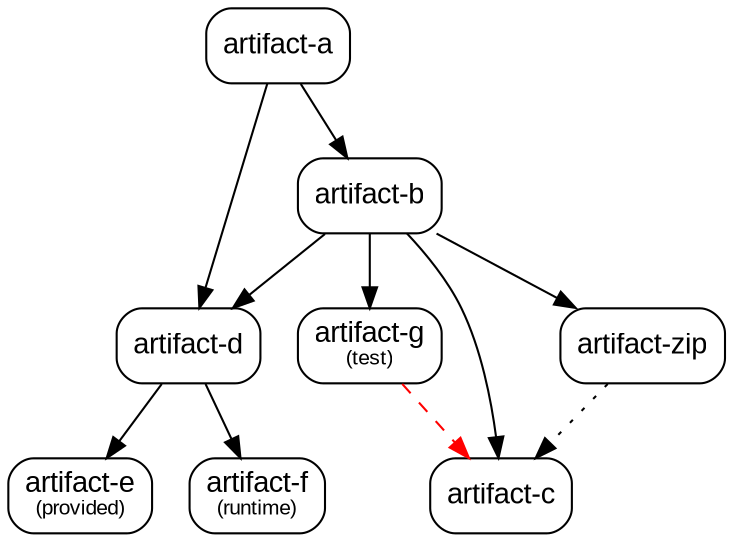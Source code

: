 digraph "G" {
  node [shape="box",style="rounded",fontname="Arial",fontsize="14"]
  edge [fontsize="10",fontname="Arial"]

  // Node Definitions:
  "com.example:artifact-a:jar"[label=<artifact-a>]
  "com.example:artifact-b:jar"[label=<artifact-b>]
  "com.example:artifact-d:jar"[label=<artifact-d>]
  "com.example.sub:artifact-g:jar"[label=<artifact-g<font point-size="10"><br/>(test)</font>>]
  "com.example:artifact-c:jar"[label=<artifact-c>]
  "com.example.sub:artifact-zip:zip"[label=<artifact-zip>]
  "com.example.sub:artifact-e:jar"[label=<artifact-e<font point-size="10"><br/>(provided)</font>>]
  "com.example.sub:artifact-f:jar"[label=<artifact-f<font point-size="10"><br/>(runtime)</font>>]

  // Edge Definitions:
  "com.example:artifact-a:jar" -> "com.example:artifact-b:jar"
  "com.example:artifact-a:jar" -> "com.example:artifact-d:jar"
  "com.example.sub:artifact-g:jar" -> "com.example:artifact-c:jar"[style="dashed",color="red",fontcolor="red"]
  "com.example:artifact-b:jar" -> "com.example:artifact-c:jar"
  "com.example:artifact-b:jar" -> "com.example:artifact-d:jar"
  "com.example.sub:artifact-zip:zip" -> "com.example:artifact-c:jar"[style="dotted"]
  "com.example:artifact-d:jar" -> "com.example.sub:artifact-e:jar"
  "com.example:artifact-d:jar" -> "com.example.sub:artifact-f:jar"
  "com.example:artifact-b:jar" -> "com.example.sub:artifact-g:jar"
  "com.example:artifact-b:jar" -> "com.example.sub:artifact-zip:zip"
}
